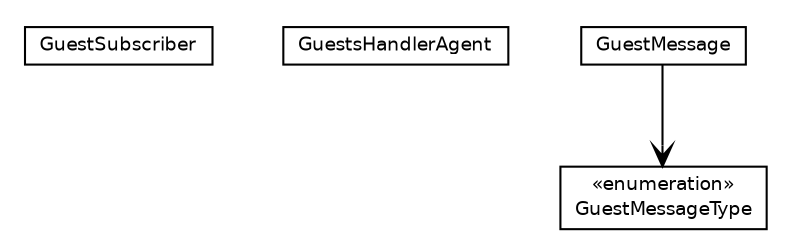 #!/usr/local/bin/dot
#
# Class diagram 
# Generated by UmlGraph version 4.4 (http://www.spinellis.gr/sw/umlgraph)
#

digraph G {
	edge [fontname="Helvetica",fontsize=10,labelfontname="Helvetica",labelfontsize=10];
	node [fontname="Helvetica",fontsize=10,shape=plaintext];
	// it.apice.sapere.node.networking.guestsmngt.impl.GuestSubscriber
	c11632 [label=<<table border="0" cellborder="1" cellspacing="0" cellpadding="2" port="p" href="./GuestSubscriber.html">
		<tr><td><table border="0" cellspacing="0" cellpadding="1">
			<tr><td> GuestSubscriber </td></tr>
		</table></td></tr>
		</table>>, fontname="Helvetica", fontcolor="black", fontsize=9.0];
	// it.apice.sapere.node.networking.guestsmngt.impl.GuestsHandlerAgent
	c11633 [label=<<table border="0" cellborder="1" cellspacing="0" cellpadding="2" port="p" href="./GuestsHandlerAgent.html">
		<tr><td><table border="0" cellspacing="0" cellpadding="1">
			<tr><td> GuestsHandlerAgent </td></tr>
		</table></td></tr>
		</table>>, fontname="Helvetica", fontcolor="black", fontsize=9.0];
	// it.apice.sapere.node.networking.guestsmngt.impl.GuestMessageType
	c11634 [label=<<table border="0" cellborder="1" cellspacing="0" cellpadding="2" port="p" href="./GuestMessageType.html">
		<tr><td><table border="0" cellspacing="0" cellpadding="1">
			<tr><td> &laquo;enumeration&raquo; </td></tr>
			<tr><td> GuestMessageType </td></tr>
		</table></td></tr>
		</table>>, fontname="Helvetica", fontcolor="black", fontsize=9.0];
	// it.apice.sapere.node.networking.guestsmngt.impl.GuestMessage
	c11635 [label=<<table border="0" cellborder="1" cellspacing="0" cellpadding="2" port="p" href="./GuestMessage.html">
		<tr><td><table border="0" cellspacing="0" cellpadding="1">
			<tr><td> GuestMessage </td></tr>
		</table></td></tr>
		</table>>, fontname="Helvetica", fontcolor="black", fontsize=9.0];
	// it.apice.sapere.node.networking.guestsmngt.impl.GuestMessage NAVASSOC it.apice.sapere.node.networking.guestsmngt.impl.GuestMessageType
	c11635:p -> c11634:p [taillabel="", label="", headlabel="", fontname="Helvetica", fontcolor="black", fontsize=10.0, color="black", arrowhead=open];
}

